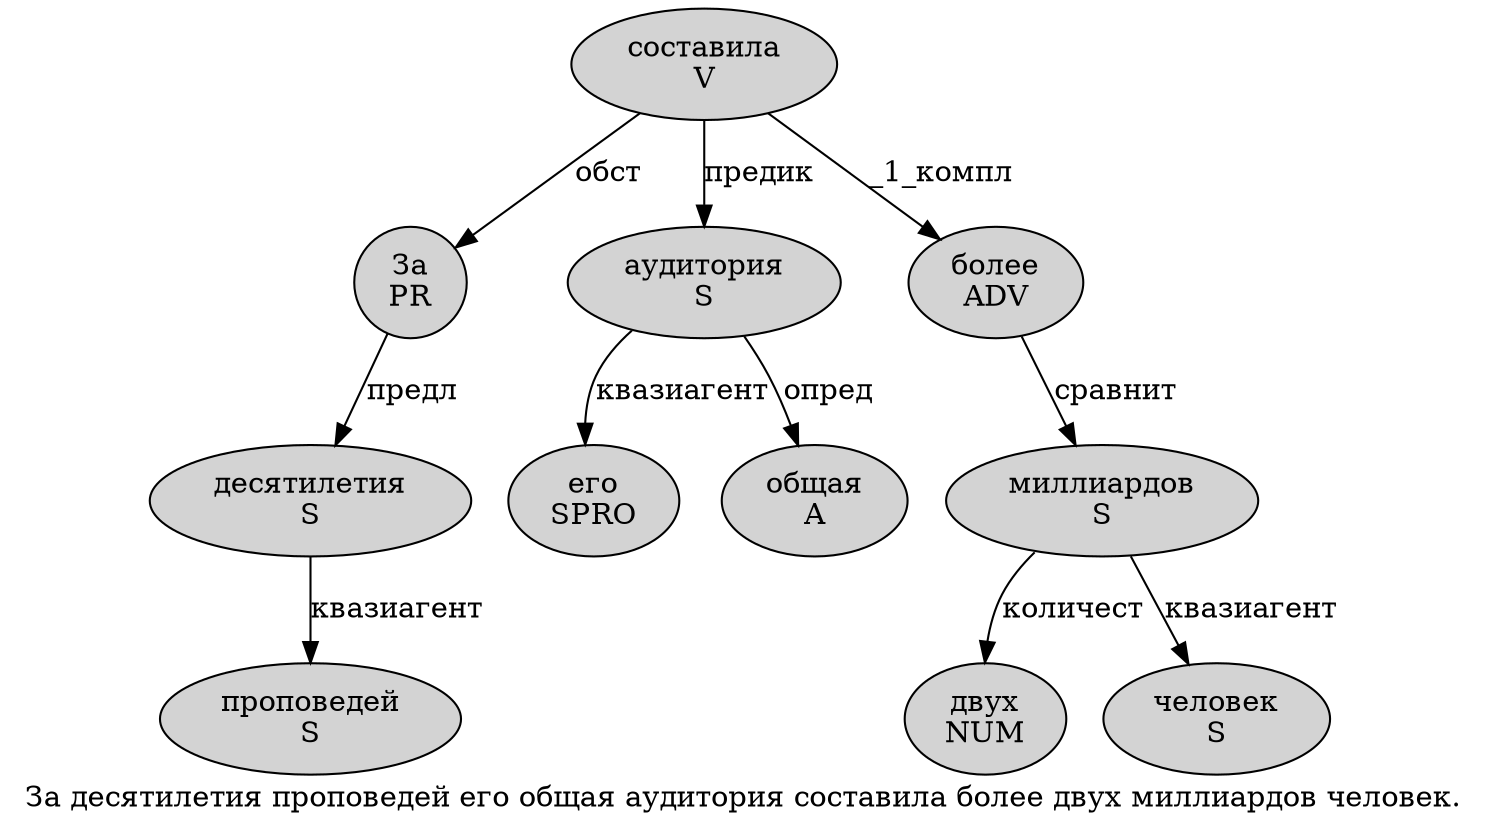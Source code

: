 digraph SENTENCE_128 {
	graph [label="За десятилетия проповедей его общая аудитория составила более двух миллиардов человек."]
	node [style=filled]
		0 [label="За
PR" color="" fillcolor=lightgray penwidth=1 shape=ellipse]
		1 [label="десятилетия
S" color="" fillcolor=lightgray penwidth=1 shape=ellipse]
		2 [label="проповедей
S" color="" fillcolor=lightgray penwidth=1 shape=ellipse]
		3 [label="его
SPRO" color="" fillcolor=lightgray penwidth=1 shape=ellipse]
		4 [label="общая
A" color="" fillcolor=lightgray penwidth=1 shape=ellipse]
		5 [label="аудитория
S" color="" fillcolor=lightgray penwidth=1 shape=ellipse]
		6 [label="составила
V" color="" fillcolor=lightgray penwidth=1 shape=ellipse]
		7 [label="более
ADV" color="" fillcolor=lightgray penwidth=1 shape=ellipse]
		8 [label="двух
NUM" color="" fillcolor=lightgray penwidth=1 shape=ellipse]
		9 [label="миллиардов
S" color="" fillcolor=lightgray penwidth=1 shape=ellipse]
		10 [label="человек
S" color="" fillcolor=lightgray penwidth=1 shape=ellipse]
			5 -> 3 [label="квазиагент"]
			5 -> 4 [label="опред"]
			1 -> 2 [label="квазиагент"]
			0 -> 1 [label="предл"]
			9 -> 8 [label="количест"]
			9 -> 10 [label="квазиагент"]
			6 -> 0 [label="обст"]
			6 -> 5 [label="предик"]
			6 -> 7 [label="_1_компл"]
			7 -> 9 [label="сравнит"]
}